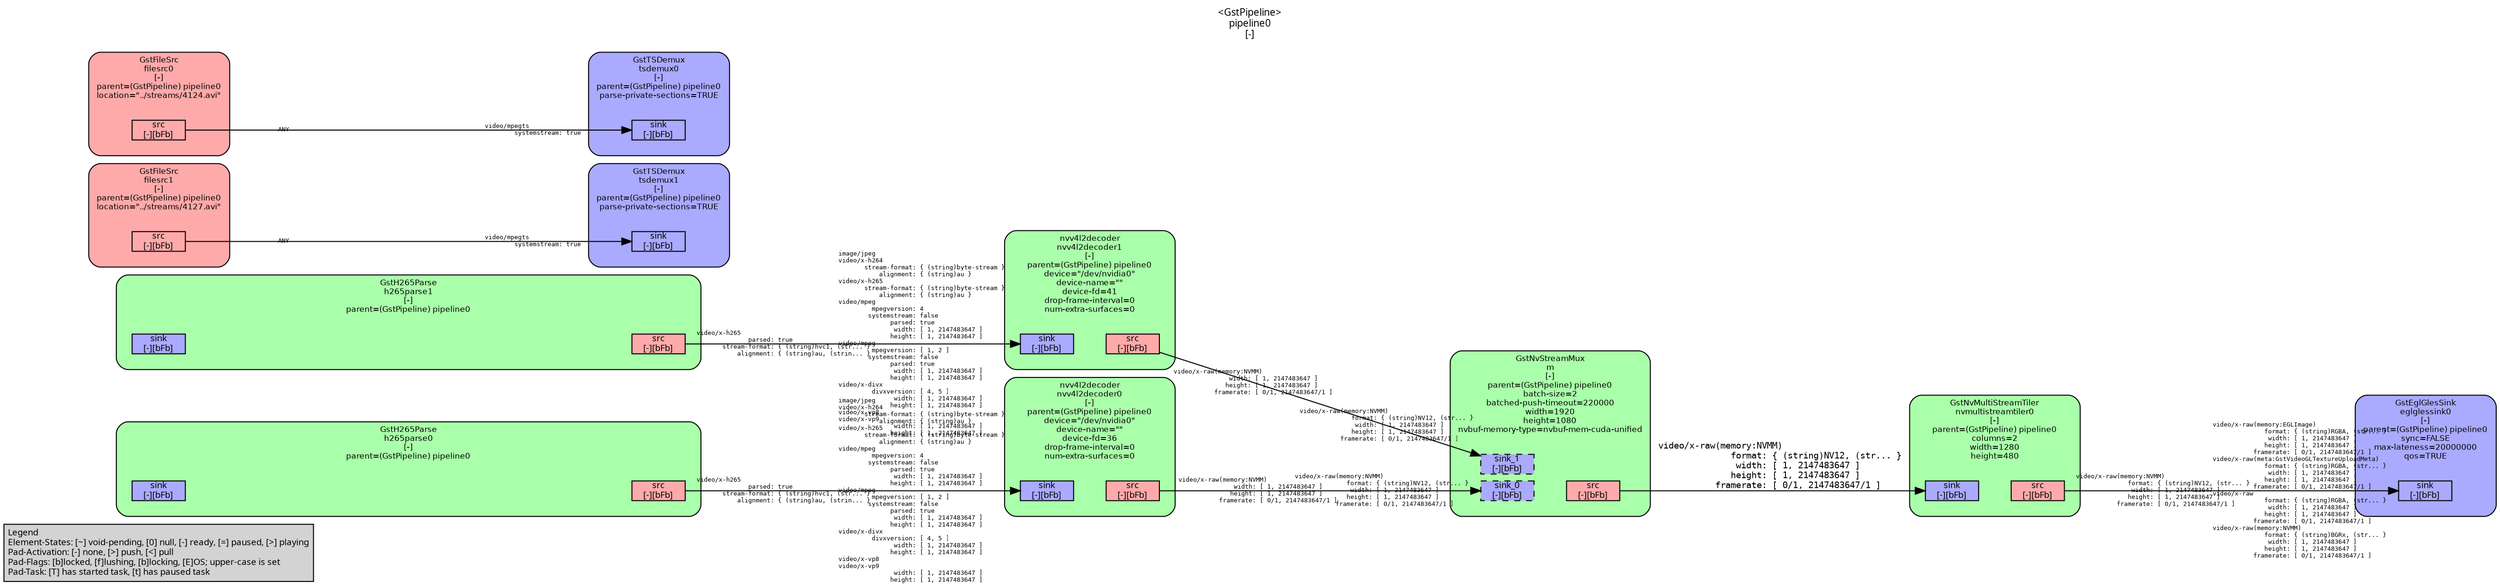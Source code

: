 digraph pipeline {
  rankdir=LR;
  fontname="sans";
  fontsize="10";
  labelloc=t;
  nodesep=.1;
  ranksep=.2;
  label="<GstPipeline>\npipeline0\n[-]";
  node [style="filled,rounded", shape=box, fontsize="9", fontname="sans", margin="0.0,0.0"];
  edge [labelfontsize="6", fontsize="9", fontname="monospace"];
  
  legend [
    pos="0,0!",
    margin="0.05,0.05",
    style="filled",
    label="Legend\lElement-States: [~] void-pending, [0] null, [-] ready, [=] paused, [>] playing\lPad-Activation: [-] none, [>] push, [<] pull\lPad-Flags: [b]locked, [f]lushing, [b]locking, [E]OS; upper-case is set\lPad-Task: [T] has started task, [t] has paused task\l",
  ];
  subgraph cluster_eglglessink0_0x55c06aebede0 {
    fontname="Bitstream Vera Sans";
    fontsize="8";
    style="filled,rounded";
    color=black;
    label="GstEglGlesSink\neglglessink0\n[-]\nparent=(GstPipeline) pipeline0\nsync=FALSE\nmax-lateness=20000000\nqos=TRUE";
    subgraph cluster_eglglessink0_0x55c06aebede0_sink {
      label="";
      style="invis";
      eglglessink0_0x55c06aebede0_sink_0x55c06aeb6620 [color=black, fillcolor="#aaaaff", label="sink\n[-][bFb]", height="0.2", style="filled,solid"];
    }

    fillcolor="#aaaaff";
  }

  subgraph cluster_nvmultistreamtiler0_0x55c06ae701d0 {
    fontname="Bitstream Vera Sans";
    fontsize="8";
    style="filled,rounded";
    color=black;
    label="GstNvMultiStreamTiler\nnvmultistreamtiler0\n[-]\nparent=(GstPipeline) pipeline0\ncolumns=2\nwidth=1280\nheight=480";
    subgraph cluster_nvmultistreamtiler0_0x55c06ae701d0_sink {
      label="";
      style="invis";
      nvmultistreamtiler0_0x55c06ae701d0_sink_0x55c06aeb6180 [color=black, fillcolor="#aaaaff", label="sink\n[-][bFb]", height="0.2", style="filled,solid"];
    }

    subgraph cluster_nvmultistreamtiler0_0x55c06ae701d0_src {
      label="";
      style="invis";
      nvmultistreamtiler0_0x55c06ae701d0_src_0x55c06aeb63d0 [color=black, fillcolor="#ffaaaa", label="src\n[-][bFb]", height="0.2", style="filled,solid"];
    }

    nvmultistreamtiler0_0x55c06ae701d0_sink_0x55c06aeb6180 -> nvmultistreamtiler0_0x55c06ae701d0_src_0x55c06aeb63d0 [style="invis"];
    fillcolor="#aaffaa";
  }

  nvmultistreamtiler0_0x55c06ae701d0_src_0x55c06aeb63d0 -> eglglessink0_0x55c06aebede0_sink_0x55c06aeb6620 [labeldistance="10", labelangle="0", label="                                                  ", taillabel="video/x-raw(memory:NVMM)\l              format: { (string)NV12, (str... }\l               width: [ 1, 2147483647 ]\l              height: [ 1, 2147483647 ]\l           framerate: [ 0/1, 2147483647/1 ]\l", headlabel="video/x-raw(memory:EGLImage)\l              format: { (string)RGBA, (str... }\l               width: [ 1, 2147483647 ]\l              height: [ 1, 2147483647 ]\l           framerate: [ 0/1, 2147483647/1 ]\lvideo/x-raw(meta:GstVideoGLTextureUploadMeta)\l              format: { (string)RGBA, (str... }\l               width: [ 1, 2147483647 ]\l              height: [ 1, 2147483647 ]\l           framerate: [ 0/1, 2147483647/1 ]\lvideo/x-raw\l              format: { (string)RGBA, (str... }\l               width: [ 1, 2147483647 ]\l              height: [ 1, 2147483647 ]\l           framerate: [ 0/1, 2147483647/1 ]\lvideo/x-raw(memory:NVMM)\l              format: { (string)BGRx, (str... }\l               width: [ 1, 2147483647 ]\l              height: [ 1, 2147483647 ]\l           framerate: [ 0/1, 2147483647/1 ]\l"]
  subgraph cluster_m_0x55c06aeb4030 {
    fontname="Bitstream Vera Sans";
    fontsize="8";
    style="filled,rounded";
    color=black;
    label="GstNvStreamMux\nm\n[-]\nparent=(GstPipeline) pipeline0\nbatch-size=2\nbatched-push-timeout=220000\nwidth=1920\nheight=1080\nnvbuf-memory-type=nvbuf-mem-cuda-unified";
    subgraph cluster_m_0x55c06aeb4030_sink {
      label="";
      style="invis";
      m_0x55c06aeb4030_sink_0_0x55c06aeb6870 [color=black, fillcolor="#aaaaff", label="sink_0\n[-][bFb]", height="0.2", style="filled,dashed"];
      m_0x55c06aeb4030_sink_1_0x55c06aeb6ac0 [color=black, fillcolor="#aaaaff", label="sink_1\n[-][bFb]", height="0.2", style="filled,dashed"];
    }

    subgraph cluster_m_0x55c06aeb4030_src {
      label="";
      style="invis";
      m_0x55c06aeb4030_src_0x55c06ad85ce0 [color=black, fillcolor="#ffaaaa", label="src\n[-][bFb]", height="0.2", style="filled,solid"];
    }

    m_0x55c06aeb4030_sink_0_0x55c06aeb6870 -> m_0x55c06aeb4030_src_0x55c06ad85ce0 [style="invis"];
    fillcolor="#aaffaa";
  }

  m_0x55c06aeb4030_src_0x55c06ad85ce0 -> nvmultistreamtiler0_0x55c06ae701d0_sink_0x55c06aeb6180 [label="video/x-raw(memory:NVMM)\l              format: { (string)NV12, (str... }\l               width: [ 1, 2147483647 ]\l              height: [ 1, 2147483647 ]\l           framerate: [ 0/1, 2147483647/1 ]\l"]
  subgraph cluster_nvv4l2decoder1_0x55c06addc1a0 {
    fontname="Bitstream Vera Sans";
    fontsize="8";
    style="filled,rounded";
    color=black;
    label="nvv4l2decoder\nnvv4l2decoder1\n[-]\nparent=(GstPipeline) pipeline0\ndevice=\"/dev/nvidia0\"\ndevice-name=\"\"\ndevice-fd=41\ndrop-frame-interval=0\nnum-extra-surfaces=0";
    subgraph cluster_nvv4l2decoder1_0x55c06addc1a0_sink {
      label="";
      style="invis";
      nvv4l2decoder1_0x55c06addc1a0_sink_0x55c06ad85840 [color=black, fillcolor="#aaaaff", label="sink\n[-][bFb]", height="0.2", style="filled,solid"];
    }

    subgraph cluster_nvv4l2decoder1_0x55c06addc1a0_src {
      label="";
      style="invis";
      nvv4l2decoder1_0x55c06addc1a0_src_0x55c06ad85a90 [color=black, fillcolor="#ffaaaa", label="src\n[-][bFb]", height="0.2", style="filled,solid"];
    }

    nvv4l2decoder1_0x55c06addc1a0_sink_0x55c06ad85840 -> nvv4l2decoder1_0x55c06addc1a0_src_0x55c06ad85a90 [style="invis"];
    fillcolor="#aaffaa";
  }

  nvv4l2decoder1_0x55c06addc1a0_src_0x55c06ad85a90 -> m_0x55c06aeb4030_sink_1_0x55c06aeb6ac0 [labeldistance="10", labelangle="0", label="                                                  ", taillabel="video/x-raw(memory:NVMM)\l               width: [ 1, 2147483647 ]\l              height: [ 1, 2147483647 ]\l           framerate: [ 0/1, 2147483647/1 ]\l", headlabel="video/x-raw(memory:NVMM)\l              format: { (string)NV12, (str... }\l               width: [ 1, 2147483647 ]\l              height: [ 1, 2147483647 ]\l           framerate: [ 0/1, 2147483647/1 ]\l"]
  subgraph cluster_h265parse1_0x55c06add8e80 {
    fontname="Bitstream Vera Sans";
    fontsize="8";
    style="filled,rounded";
    color=black;
    label="GstH265Parse\nh265parse1\n[-]\nparent=(GstPipeline) pipeline0";
    subgraph cluster_h265parse1_0x55c06add8e80_sink {
      label="";
      style="invis";
      h265parse1_0x55c06add8e80_sink_0x55c06ad853a0 [color=black, fillcolor="#aaaaff", label="sink\n[-][bFb]", height="0.2", style="filled,solid"];
    }

    subgraph cluster_h265parse1_0x55c06add8e80_src {
      label="";
      style="invis";
      h265parse1_0x55c06add8e80_src_0x55c06ad855f0 [color=black, fillcolor="#ffaaaa", label="src\n[-][bFb]", height="0.2", style="filled,solid"];
    }

    h265parse1_0x55c06add8e80_sink_0x55c06ad853a0 -> h265parse1_0x55c06add8e80_src_0x55c06ad855f0 [style="invis"];
    fillcolor="#aaffaa";
  }

  h265parse1_0x55c06add8e80_src_0x55c06ad855f0 -> nvv4l2decoder1_0x55c06addc1a0_sink_0x55c06ad85840 [labeldistance="10", labelangle="0", label="                                                  ", taillabel="video/x-h265\l              parsed: true\l       stream-format: { (string)hvc1, (str... }\l           alignment: { (string)au, (strin... }\l", headlabel="image/jpeg\lvideo/x-h264\l       stream-format: { (string)byte-stream }\l           alignment: { (string)au }\lvideo/x-h265\l       stream-format: { (string)byte-stream }\l           alignment: { (string)au }\lvideo/mpeg\l         mpegversion: 4\l        systemstream: false\l              parsed: true\l               width: [ 1, 2147483647 ]\l              height: [ 1, 2147483647 ]\lvideo/mpeg\l         mpegversion: [ 1, 2 ]\l        systemstream: false\l              parsed: true\l               width: [ 1, 2147483647 ]\l              height: [ 1, 2147483647 ]\lvideo/x-divx\l         divxversion: [ 4, 5 ]\l               width: [ 1, 2147483647 ]\l              height: [ 1, 2147483647 ]\lvideo/x-vp8\lvideo/x-vp9\l               width: [ 1, 2147483647 ]\l              height: [ 1, 2147483647 ]\l"]
  subgraph cluster_tsdemux1_0x55c06ad8a2f0 {
    fontname="Bitstream Vera Sans";
    fontsize="8";
    style="filled,rounded";
    color=black;
    label="GstTSDemux\ntsdemux1\n[-]\nparent=(GstPipeline) pipeline0\nparse-private-sections=TRUE";
    subgraph cluster_tsdemux1_0x55c06ad8a2f0_sink {
      label="";
      style="invis";
      tsdemux1_0x55c06ad8a2f0_sink_0x55c06ad85150 [color=black, fillcolor="#aaaaff", label="sink\n[-][bFb]", height="0.2", style="filled,solid"];
    }

    fillcolor="#aaaaff";
  }

  subgraph cluster_filesrc1_0x55c06ad826e0 {
    fontname="Bitstream Vera Sans";
    fontsize="8";
    style="filled,rounded";
    color=black;
    label="GstFileSrc\nfilesrc1\n[-]\nparent=(GstPipeline) pipeline0\nlocation=\"../streams/4127.avi\"";
    subgraph cluster_filesrc1_0x55c06ad826e0_src {
      label="";
      style="invis";
      filesrc1_0x55c06ad826e0_src_0x55c06ad84f00 [color=black, fillcolor="#ffaaaa", label="src\n[-][bFb]", height="0.2", style="filled,solid"];
    }

    fillcolor="#ffaaaa";
  }

  filesrc1_0x55c06ad826e0_src_0x55c06ad84f00 -> tsdemux1_0x55c06ad8a2f0_sink_0x55c06ad85150 [labeldistance="10", labelangle="0", label="                                                  ", taillabel="ANY", headlabel="video/mpegts\l        systemstream: true\l"]
  subgraph cluster_nvv4l2decoder0_0x55c06adc0fa0 {
    fontname="Bitstream Vera Sans";
    fontsize="8";
    style="filled,rounded";
    color=black;
    label="nvv4l2decoder\nnvv4l2decoder0\n[-]\nparent=(GstPipeline) pipeline0\ndevice=\"/dev/nvidia0\"\ndevice-name=\"\"\ndevice-fd=36\ndrop-frame-interval=0\nnum-extra-surfaces=0";
    subgraph cluster_nvv4l2decoder0_0x55c06adc0fa0_sink {
      label="";
      style="invis";
      nvv4l2decoder0_0x55c06adc0fa0_sink_0x55c06ad84a60 [color=black, fillcolor="#aaaaff", label="sink\n[-][bFb]", height="0.2", style="filled,solid"];
    }

    subgraph cluster_nvv4l2decoder0_0x55c06adc0fa0_src {
      label="";
      style="invis";
      nvv4l2decoder0_0x55c06adc0fa0_src_0x55c06ad84cb0 [color=black, fillcolor="#ffaaaa", label="src\n[-][bFb]", height="0.2", style="filled,solid"];
    }

    nvv4l2decoder0_0x55c06adc0fa0_sink_0x55c06ad84a60 -> nvv4l2decoder0_0x55c06adc0fa0_src_0x55c06ad84cb0 [style="invis"];
    fillcolor="#aaffaa";
  }

  nvv4l2decoder0_0x55c06adc0fa0_src_0x55c06ad84cb0 -> m_0x55c06aeb4030_sink_0_0x55c06aeb6870 [labeldistance="10", labelangle="0", label="                                                  ", taillabel="video/x-raw(memory:NVMM)\l               width: [ 1, 2147483647 ]\l              height: [ 1, 2147483647 ]\l           framerate: [ 0/1, 2147483647/1 ]\l", headlabel="video/x-raw(memory:NVMM)\l              format: { (string)NV12, (str... }\l               width: [ 1, 2147483647 ]\l              height: [ 1, 2147483647 ]\l           framerate: [ 0/1, 2147483647/1 ]\l"]
  subgraph cluster_h265parse0_0x55c06ada4260 {
    fontname="Bitstream Vera Sans";
    fontsize="8";
    style="filled,rounded";
    color=black;
    label="GstH265Parse\nh265parse0\n[-]\nparent=(GstPipeline) pipeline0";
    subgraph cluster_h265parse0_0x55c06ada4260_sink {
      label="";
      style="invis";
      h265parse0_0x55c06ada4260_sink_0x55c06ad845c0 [color=black, fillcolor="#aaaaff", label="sink\n[-][bFb]", height="0.2", style="filled,solid"];
    }

    subgraph cluster_h265parse0_0x55c06ada4260_src {
      label="";
      style="invis";
      h265parse0_0x55c06ada4260_src_0x55c06ad84810 [color=black, fillcolor="#ffaaaa", label="src\n[-][bFb]", height="0.2", style="filled,solid"];
    }

    h265parse0_0x55c06ada4260_sink_0x55c06ad845c0 -> h265parse0_0x55c06ada4260_src_0x55c06ad84810 [style="invis"];
    fillcolor="#aaffaa";
  }

  h265parse0_0x55c06ada4260_src_0x55c06ad84810 -> nvv4l2decoder0_0x55c06adc0fa0_sink_0x55c06ad84a60 [labeldistance="10", labelangle="0", label="                                                  ", taillabel="video/x-h265\l              parsed: true\l       stream-format: { (string)hvc1, (str... }\l           alignment: { (string)au, (strin... }\l", headlabel="image/jpeg\lvideo/x-h264\l       stream-format: { (string)byte-stream }\l           alignment: { (string)au }\lvideo/x-h265\l       stream-format: { (string)byte-stream }\l           alignment: { (string)au }\lvideo/mpeg\l         mpegversion: 4\l        systemstream: false\l              parsed: true\l               width: [ 1, 2147483647 ]\l              height: [ 1, 2147483647 ]\lvideo/mpeg\l         mpegversion: [ 1, 2 ]\l        systemstream: false\l              parsed: true\l               width: [ 1, 2147483647 ]\l              height: [ 1, 2147483647 ]\lvideo/x-divx\l         divxversion: [ 4, 5 ]\l               width: [ 1, 2147483647 ]\l              height: [ 1, 2147483647 ]\lvideo/x-vp8\lvideo/x-vp9\l               width: [ 1, 2147483647 ]\l              height: [ 1, 2147483647 ]\l"]
  subgraph cluster_tsdemux0_0x55c06ad8a010 {
    fontname="Bitstream Vera Sans";
    fontsize="8";
    style="filled,rounded";
    color=black;
    label="GstTSDemux\ntsdemux0\n[-]\nparent=(GstPipeline) pipeline0\nparse-private-sections=TRUE";
    subgraph cluster_tsdemux0_0x55c06ad8a010_sink {
      label="";
      style="invis";
      tsdemux0_0x55c06ad8a010_sink_0x55c06ad84370 [color=black, fillcolor="#aaaaff", label="sink\n[-][bFb]", height="0.2", style="filled,solid"];
    }

    fillcolor="#aaaaff";
  }

  subgraph cluster_filesrc0_0x55c06ad82350 {
    fontname="Bitstream Vera Sans";
    fontsize="8";
    style="filled,rounded";
    color=black;
    label="GstFileSrc\nfilesrc0\n[-]\nparent=(GstPipeline) pipeline0\nlocation=\"../streams/4124.avi\"";
    subgraph cluster_filesrc0_0x55c06ad82350_src {
      label="";
      style="invis";
      filesrc0_0x55c06ad82350_src_0x55c06ad84120 [color=black, fillcolor="#ffaaaa", label="src\n[-][bFb]", height="0.2", style="filled,solid"];
    }

    fillcolor="#ffaaaa";
  }

  filesrc0_0x55c06ad82350_src_0x55c06ad84120 -> tsdemux0_0x55c06ad8a010_sink_0x55c06ad84370 [labeldistance="10", labelangle="0", label="                                                  ", taillabel="ANY", headlabel="video/mpegts\l        systemstream: true\l"]
}
